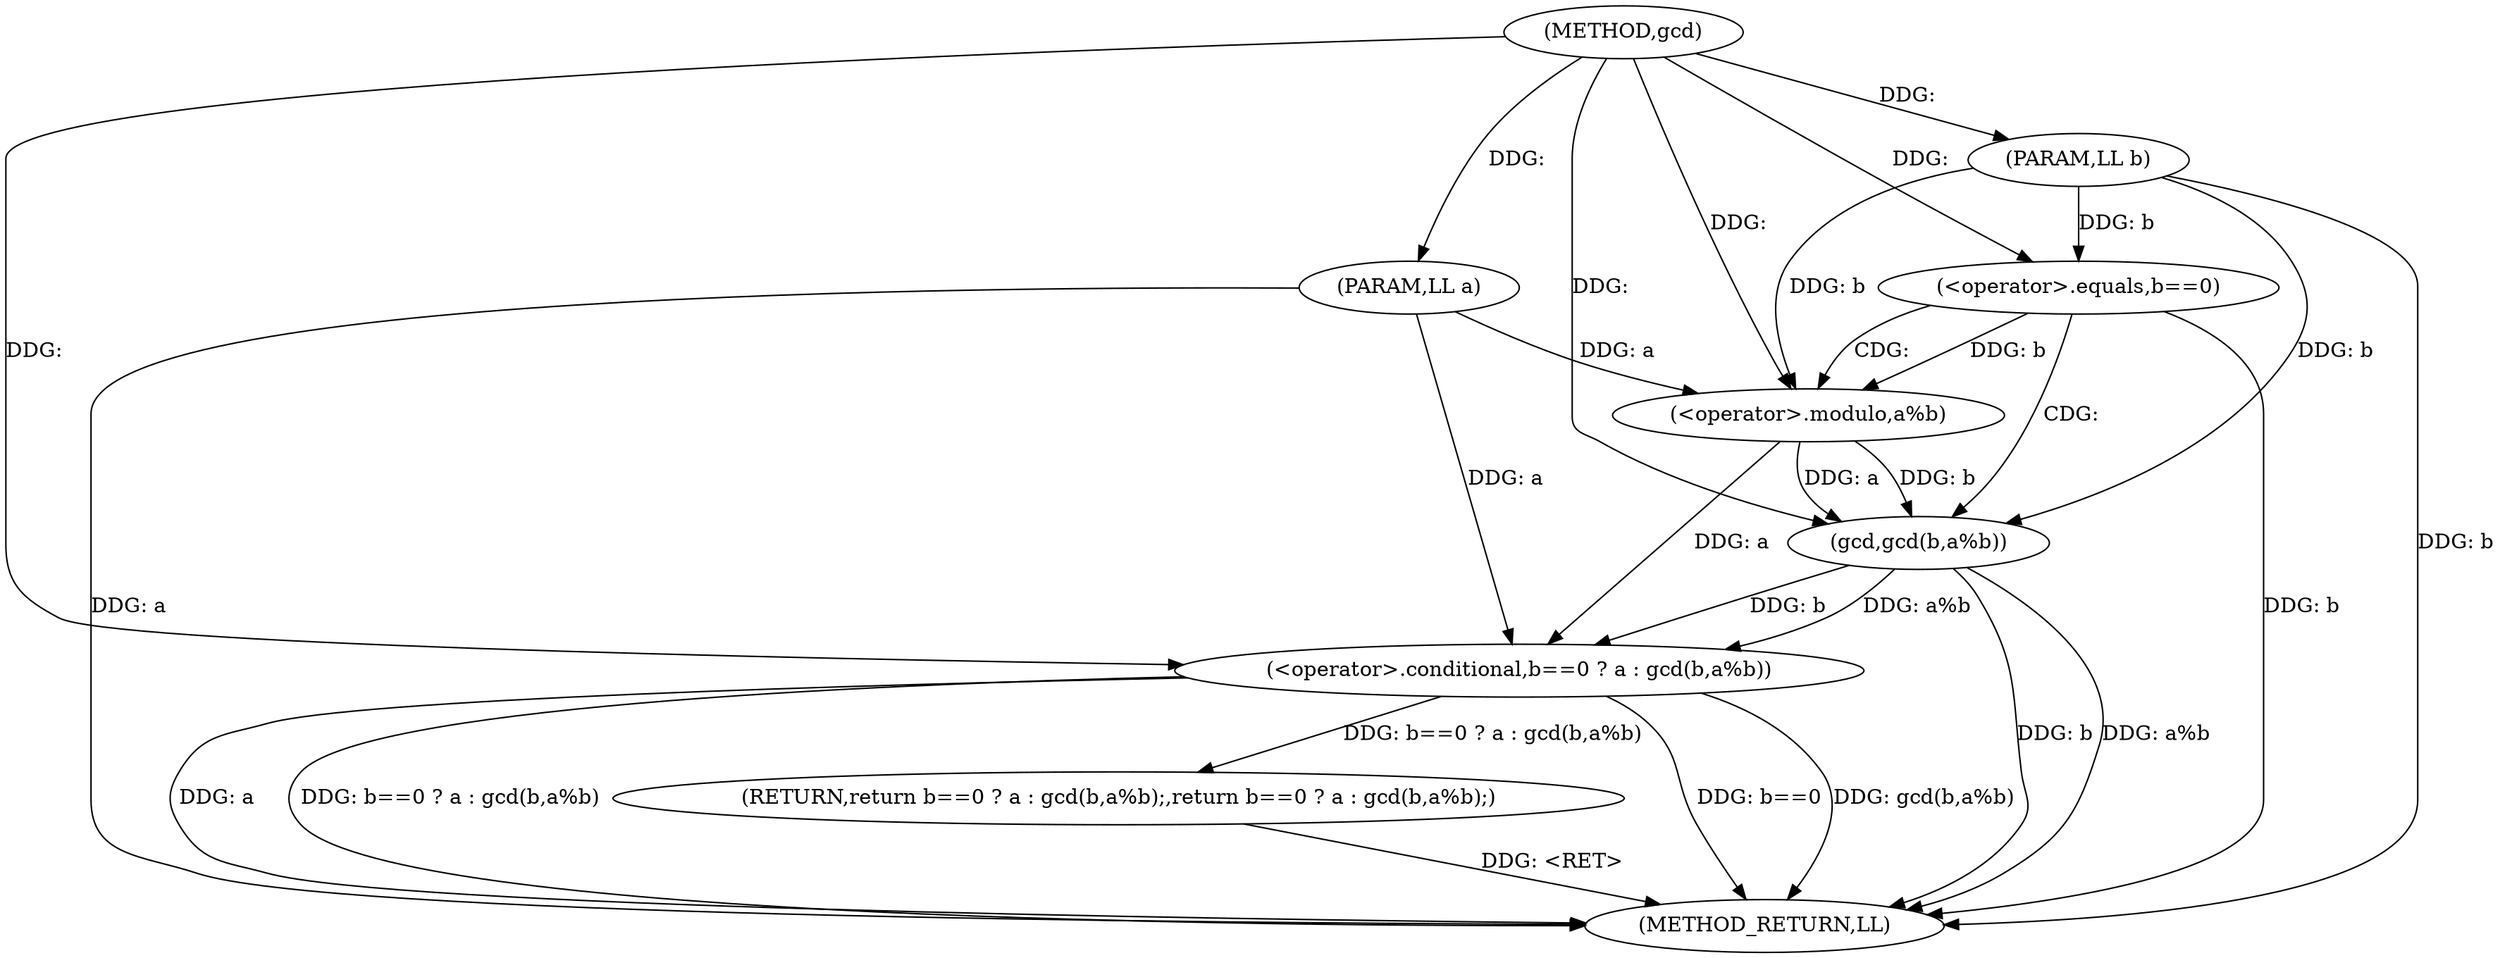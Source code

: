 digraph "gcd" {  
"1000110" [label = "(METHOD,gcd)" ]
"1000125" [label = "(METHOD_RETURN,LL)" ]
"1000111" [label = "(PARAM,LL a)" ]
"1000112" [label = "(PARAM,LL b)" ]
"1000114" [label = "(RETURN,return b==0 ? a : gcd(b,a%b);,return b==0 ? a : gcd(b,a%b);)" ]
"1000115" [label = "(<operator>.conditional,b==0 ? a : gcd(b,a%b))" ]
"1000116" [label = "(<operator>.equals,b==0)" ]
"1000120" [label = "(gcd,gcd(b,a%b))" ]
"1000122" [label = "(<operator>.modulo,a%b)" ]
  "1000111" -> "1000125"  [ label = "DDG: a"] 
  "1000112" -> "1000125"  [ label = "DDG: b"] 
  "1000116" -> "1000125"  [ label = "DDG: b"] 
  "1000115" -> "1000125"  [ label = "DDG: b==0"] 
  "1000120" -> "1000125"  [ label = "DDG: b"] 
  "1000120" -> "1000125"  [ label = "DDG: a%b"] 
  "1000115" -> "1000125"  [ label = "DDG: gcd(b,a%b)"] 
  "1000115" -> "1000125"  [ label = "DDG: a"] 
  "1000115" -> "1000125"  [ label = "DDG: b==0 ? a : gcd(b,a%b)"] 
  "1000114" -> "1000125"  [ label = "DDG: <RET>"] 
  "1000110" -> "1000111"  [ label = "DDG: "] 
  "1000110" -> "1000112"  [ label = "DDG: "] 
  "1000115" -> "1000114"  [ label = "DDG: b==0 ? a : gcd(b,a%b)"] 
  "1000120" -> "1000115"  [ label = "DDG: b"] 
  "1000120" -> "1000115"  [ label = "DDG: a%b"] 
  "1000122" -> "1000115"  [ label = "DDG: a"] 
  "1000111" -> "1000115"  [ label = "DDG: a"] 
  "1000110" -> "1000115"  [ label = "DDG: "] 
  "1000112" -> "1000116"  [ label = "DDG: b"] 
  "1000110" -> "1000116"  [ label = "DDG: "] 
  "1000122" -> "1000120"  [ label = "DDG: b"] 
  "1000112" -> "1000120"  [ label = "DDG: b"] 
  "1000110" -> "1000120"  [ label = "DDG: "] 
  "1000122" -> "1000120"  [ label = "DDG: a"] 
  "1000111" -> "1000122"  [ label = "DDG: a"] 
  "1000110" -> "1000122"  [ label = "DDG: "] 
  "1000116" -> "1000122"  [ label = "DDG: b"] 
  "1000112" -> "1000122"  [ label = "DDG: b"] 
  "1000116" -> "1000120"  [ label = "CDG: "] 
  "1000116" -> "1000122"  [ label = "CDG: "] 
}
